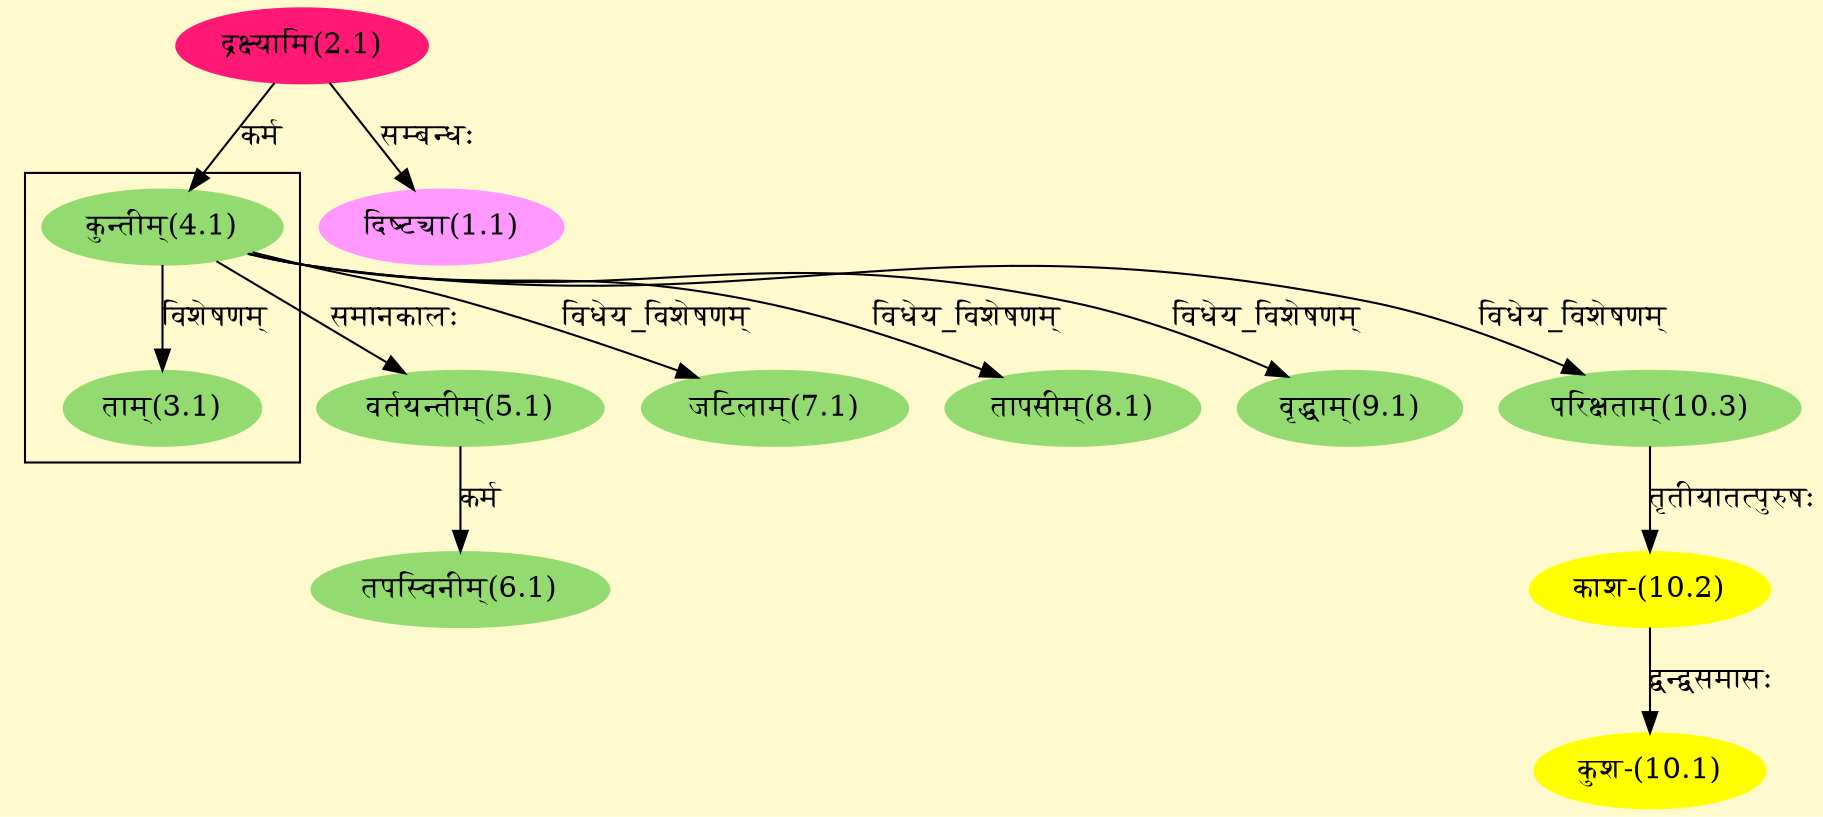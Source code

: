 digraph G{
rankdir=BT;
 compound=true;
 bgcolor="lemonchiffon1";

subgraph cluster_1{
Node3_1 [style=filled, color="#93DB70" label = "ताम्(3.1)"]
Node4_1 [style=filled, color="#93DB70" label = "कुन्तीम्(4.1)"]

}
Node1_1 [style=filled, color="#FF99FF" label = "दिष्ट्या(1.1)"]
Node2_1 [style=filled, color="#FF1975" label = "द्रक्ष्यामि(2.1)"]
Node [style=filled, color="" label = "()"]
Node4_1 [style=filled, color="#93DB70" label = "कुन्तीम्(4.1)"]
Node5_1 [style=filled, color="#93DB70" label = "वर्तयन्तीम्(5.1)"]
Node6_1 [style=filled, color="#93DB70" label = "तपस्विनीम्(6.1)"]
Node7_1 [style=filled, color="#93DB70" label = "जटिलाम्(7.1)"]
Node8_1 [style=filled, color="#93DB70" label = "तापसीम्(8.1)"]
Node9_1 [style=filled, color="#93DB70" label = "वृद्धाम्(9.1)"]
Node10_1 [style=filled, color="#FFFF00" label = "कुश-(10.1)"]
Node10_2 [style=filled, color="#FFFF00" label = "काश-(10.2)"]
Node10_3 [style=filled, color="#93DB70" label = "परिक्षताम्(10.3)"]
/* Start of Relations section */

Node1_1 -> Node2_1 [  label="सम्बन्धः"  dir="back" ]
Node3_1 -> Node4_1 [  label="विशेषणम्"  dir="back" ]
Node4_1 -> Node2_1 [  label="कर्म"  dir="back" ]
Node5_1 -> Node4_1 [  label="समानकालः"  dir="back" ]
Node6_1 -> Node5_1 [  label="कर्म"  dir="back" ]
Node7_1 -> Node4_1 [  label="विधेय_विशेषणम्"  dir="back" ]
Node8_1 -> Node4_1 [  label="विधेय_विशेषणम्"  dir="back" ]
Node9_1 -> Node4_1 [  label="विधेय_विशेषणम्"  dir="back" ]
Node10_1 -> Node10_2 [  label="द्वन्द्वसमासः"  dir="back" ]
Node10_2 -> Node10_3 [  label="तृतीयातत्पुरुषः"  dir="back" ]
Node10_3 -> Node4_1 [  label="विधेय_विशेषणम्"  dir="back" ]
}

